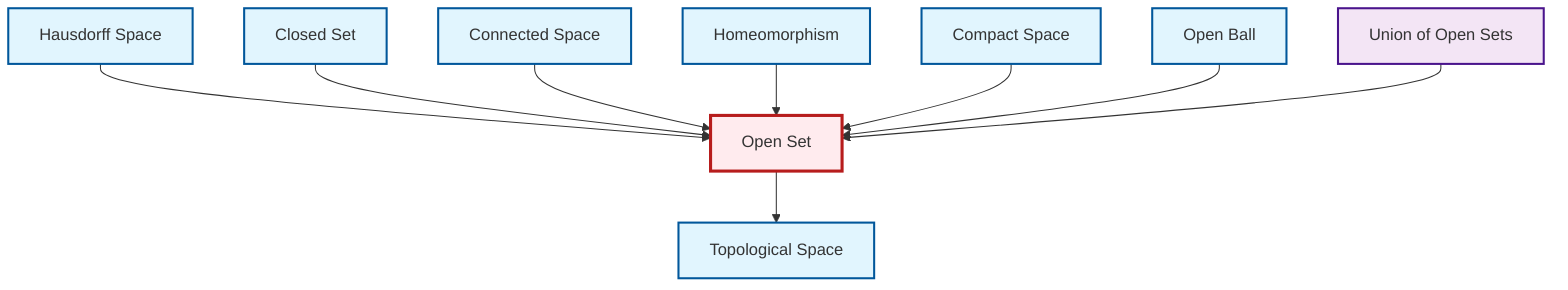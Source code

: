 graph TD
    classDef definition fill:#e1f5fe,stroke:#01579b,stroke-width:2px
    classDef theorem fill:#f3e5f5,stroke:#4a148c,stroke-width:2px
    classDef axiom fill:#fff3e0,stroke:#e65100,stroke-width:2px
    classDef example fill:#e8f5e9,stroke:#1b5e20,stroke-width:2px
    classDef current fill:#ffebee,stroke:#b71c1c,stroke-width:3px
    def-open-set["Open Set"]:::definition
    def-compact["Compact Space"]:::definition
    thm-union-open-sets["Union of Open Sets"]:::theorem
    def-topological-space["Topological Space"]:::definition
    def-closed-set["Closed Set"]:::definition
    def-open-ball["Open Ball"]:::definition
    def-hausdorff["Hausdorff Space"]:::definition
    def-connected["Connected Space"]:::definition
    def-homeomorphism["Homeomorphism"]:::definition
    def-hausdorff --> def-open-set
    def-closed-set --> def-open-set
    def-connected --> def-open-set
    def-homeomorphism --> def-open-set
    def-compact --> def-open-set
    def-open-ball --> def-open-set
    def-open-set --> def-topological-space
    thm-union-open-sets --> def-open-set
    class def-open-set current